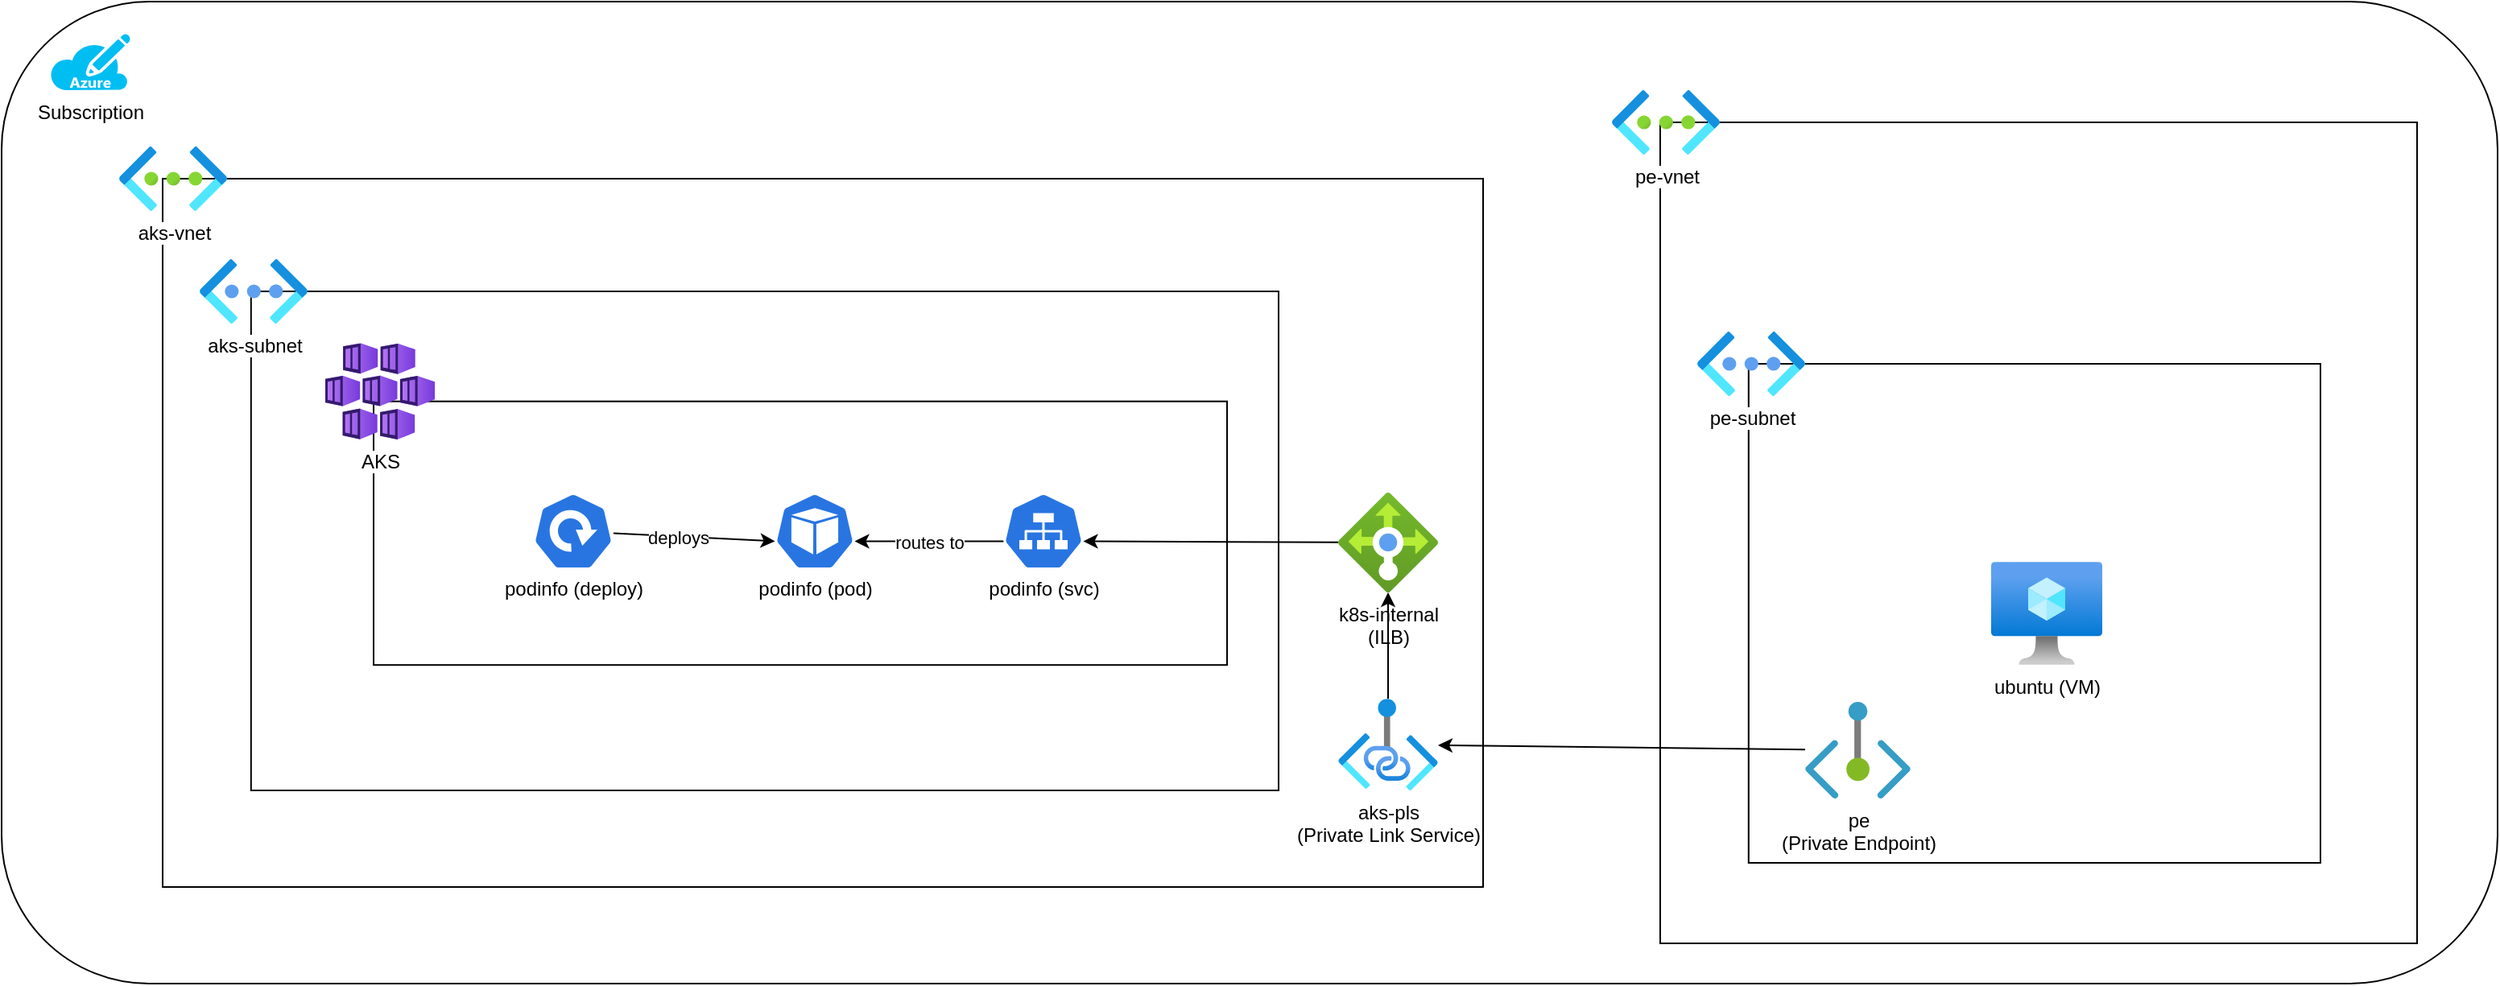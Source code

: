 <mxfile>
    <diagram id="sRKXWuvw9UC4DxCprUaX" name="Page-1">
        <mxGraphModel dx="2037" dy="1224" grid="1" gridSize="10" guides="1" tooltips="1" connect="1" arrows="1" fold="1" page="1" pageScale="1" pageWidth="850" pageHeight="1100" math="0" shadow="0">
            <root>
                <mxCell id="0"/>
                <mxCell id="1" parent="0"/>
                <mxCell id="2" value="" style="rounded=1;whiteSpace=wrap;html=1;" parent="1" vertex="1">
                    <mxGeometry x="-720" y="680" width="1550" height="610" as="geometry"/>
                </mxCell>
                <mxCell id="3" value="Subscription" style="verticalLabelPosition=bottom;html=1;verticalAlign=top;align=center;strokeColor=none;fillColor=#00BEF2;shape=mxgraph.azure.azure_subscription;" parent="1" vertex="1">
                    <mxGeometry x="-690" y="700" width="50" height="35" as="geometry"/>
                </mxCell>
                <mxCell id="4" value="" style="whiteSpace=wrap;html=1;" parent="1" vertex="1">
                    <mxGeometry x="-620" y="790" width="820" height="440" as="geometry"/>
                </mxCell>
                <mxCell id="5" value="aks-vnet" style="aspect=fixed;html=1;points=[];align=center;image;fontSize=12;image=img/lib/azure2/networking/Virtual_Networks.svg;" parent="1" vertex="1">
                    <mxGeometry x="-647" y="770" width="67" height="40" as="geometry"/>
                </mxCell>
                <mxCell id="13" value="" style="group" parent="1" vertex="1" connectable="0">
                    <mxGeometry x="-597" y="880" width="670" height="290" as="geometry"/>
                </mxCell>
                <mxCell id="14" value="" style="whiteSpace=wrap;html=1;" parent="13" vertex="1">
                    <mxGeometry x="31.905" y="-20" width="638.095" height="310" as="geometry"/>
                </mxCell>
                <mxCell id="15" value="" style="group" parent="13" vertex="1" connectable="0">
                    <mxGeometry x="78" y="12.083" width="560" height="253.75" as="geometry"/>
                </mxCell>
                <mxCell id="16" value="" style="whiteSpace=wrap;html=1;" parent="15" vertex="1">
                    <mxGeometry x="30" y="36.25" width="530" height="163.75" as="geometry"/>
                </mxCell>
                <mxCell id="17" value="AKS" style="aspect=fixed;html=1;points=[];align=center;image;fontSize=12;image=img/lib/azure2/containers/Kubernetes_Services.svg;" parent="15" vertex="1">
                    <mxGeometry width="68" height="60" as="geometry"/>
                </mxCell>
                <mxCell id="19" style="edgeStyle=none;html=1;entryX=0.995;entryY=0.63;entryDx=0;entryDy=0;entryPerimeter=0;exitX=0.005;exitY=0.63;exitDx=0;exitDy=0;exitPerimeter=0;" parent="15" source="57" target="22" edge="1">
                    <mxGeometry relative="1" as="geometry">
                        <mxPoint x="439" y="173.27" as="sourcePoint"/>
                    </mxGeometry>
                </mxCell>
                <mxCell id="61" value="routes to" style="edgeLabel;html=1;align=center;verticalAlign=middle;resizable=0;points=[];" vertex="1" connectable="0" parent="19">
                    <mxGeometry x="0.001" y="1" relative="1" as="geometry">
                        <mxPoint as="offset"/>
                    </mxGeometry>
                </mxCell>
                <mxCell id="22" value="&lt;br&gt;&lt;br&gt;&lt;br&gt;&lt;br&gt;&lt;br&gt;podinfo (pod)" style="sketch=0;html=1;dashed=0;whitespace=wrap;fillColor=#2875E2;strokeColor=#ffffff;points=[[0.005,0.63,0],[0.1,0.2,0],[0.9,0.2,0],[0.5,0,0],[0.995,0.63,0],[0.72,0.99,0],[0.5,1,0],[0.28,0.99,0]];shape=mxgraph.kubernetes.icon;prIcon=pod" parent="15" vertex="1">
                    <mxGeometry x="279" y="92.917" width="50" height="48" as="geometry"/>
                </mxCell>
                <mxCell id="57" value="&lt;br&gt;&lt;br&gt;&lt;br&gt;&lt;br&gt;&lt;br&gt;podinfo (svc)" style="sketch=0;html=1;dashed=0;whitespace=wrap;fillColor=#2875E2;strokeColor=#ffffff;points=[[0.005,0.63,0],[0.1,0.2,0],[0.9,0.2,0],[0.5,0,0],[0.995,0.63,0],[0.72,0.99,0],[0.5,1,0],[0.28,0.99,0]];shape=mxgraph.kubernetes.icon;prIcon=svc" vertex="1" parent="15">
                    <mxGeometry x="421" y="92.917" width="50" height="48" as="geometry"/>
                </mxCell>
                <mxCell id="59" style="edgeStyle=none;html=1;entryX=0.005;entryY=0.63;entryDx=0;entryDy=0;entryPerimeter=0;" edge="1" parent="15" source="58" target="22">
                    <mxGeometry relative="1" as="geometry"/>
                </mxCell>
                <mxCell id="60" value="deploys" style="edgeLabel;html=1;align=center;verticalAlign=middle;resizable=0;points=[];" vertex="1" connectable="0" parent="59">
                    <mxGeometry x="-0.199" y="-1" relative="1" as="geometry">
                        <mxPoint as="offset"/>
                    </mxGeometry>
                </mxCell>
                <mxCell id="58" value="&lt;br&gt;&lt;br&gt;&lt;br&gt;&lt;br&gt;&lt;br&gt;podinfo (deploy)" style="sketch=0;html=1;dashed=0;whitespace=wrap;fillColor=#2875E2;strokeColor=#ffffff;points=[[0.005,0.63,0],[0.1,0.2,0],[0.9,0.2,0],[0.5,0,0],[0.995,0.63,0],[0.72,0.99,0],[0.5,1,0],[0.28,0.99,0]];shape=mxgraph.kubernetes.icon;prIcon=deploy" vertex="1" parent="15">
                    <mxGeometry x="129" y="92.917" width="50" height="48" as="geometry"/>
                </mxCell>
                <mxCell id="28" value="aks-subnet" style="aspect=fixed;html=1;points=[];align=center;image;fontSize=12;image=img/lib/azure2/networking/Virtual_Networks_Classic.svg;" parent="1" vertex="1">
                    <mxGeometry x="-597" y="840" width="67" height="40" as="geometry"/>
                </mxCell>
                <mxCell id="41" style="edgeStyle=none;html=1;entryX=0.995;entryY=0.63;entryDx=0;entryDy=0;entryPerimeter=0;" parent="1" source="43" target="57" edge="1">
                    <mxGeometry relative="1" as="geometry">
                        <mxPoint x="-30.25" y="1070.24" as="targetPoint"/>
                    </mxGeometry>
                </mxCell>
                <mxCell id="43" value="k8s-internal&lt;br&gt;(ILB)" style="aspect=fixed;html=1;points=[];align=center;image;fontSize=12;image=img/lib/azure2/networking/Load_Balancers.svg;" parent="1" vertex="1">
                    <mxGeometry x="110" y="985" width="62" height="62" as="geometry"/>
                </mxCell>
                <mxCell id="46" value="" style="whiteSpace=wrap;html=1;" parent="1" vertex="1">
                    <mxGeometry x="310" y="755" width="470" height="510" as="geometry"/>
                </mxCell>
                <mxCell id="47" value="pe-vnet" style="aspect=fixed;html=1;points=[];align=center;image;fontSize=12;image=img/lib/azure2/networking/Virtual_Networks.svg;" parent="1" vertex="1">
                    <mxGeometry x="280" y="735" width="67" height="40" as="geometry"/>
                </mxCell>
                <mxCell id="48" style="edgeStyle=none;html=1;" parent="1" source="49" target="43" edge="1">
                    <mxGeometry relative="1" as="geometry"/>
                </mxCell>
                <mxCell id="49" value="aks-pls&lt;br&gt;(Private Link Service)" style="aspect=fixed;html=1;points=[];align=center;image;fontSize=12;image=img/lib/azure2/networking/Private_Link.svg;" parent="1" vertex="1">
                    <mxGeometry x="110" y="1113.17" width="62" height="56.83" as="geometry"/>
                </mxCell>
                <mxCell id="51" value="" style="whiteSpace=wrap;html=1;" parent="1" vertex="1">
                    <mxGeometry x="364.9" y="905" width="355.1" height="310" as="geometry"/>
                </mxCell>
                <mxCell id="52" value="ubuntu (VM)" style="aspect=fixed;html=1;points=[];align=center;image;fontSize=12;image=img/lib/azure2/compute/Virtual_Machine.svg;" parent="1" vertex="1">
                    <mxGeometry x="515.5" y="1028" width="69" height="64" as="geometry"/>
                </mxCell>
                <mxCell id="53" value="pe-subnet" style="aspect=fixed;html=1;points=[];align=center;image;fontSize=12;image=img/lib/azure2/networking/Virtual_Networks_Classic.svg;" parent="1" vertex="1">
                    <mxGeometry x="333" y="885" width="67" height="40" as="geometry"/>
                </mxCell>
                <mxCell id="54" value="pe&lt;br&gt;(Private Endpoint)" style="aspect=fixed;html=1;points=[];align=center;image;fontSize=12;image=img/lib/azure2/networking/Private_Endpoint.svg;" parent="1" vertex="1">
                    <mxGeometry x="400" y="1115" width="65.46" height="60" as="geometry"/>
                </mxCell>
                <mxCell id="50" style="edgeStyle=none;html=1;" parent="1" source="54" target="49" edge="1">
                    <mxGeometry relative="1" as="geometry"/>
                </mxCell>
            </root>
        </mxGraphModel>
    </diagram>
</mxfile>